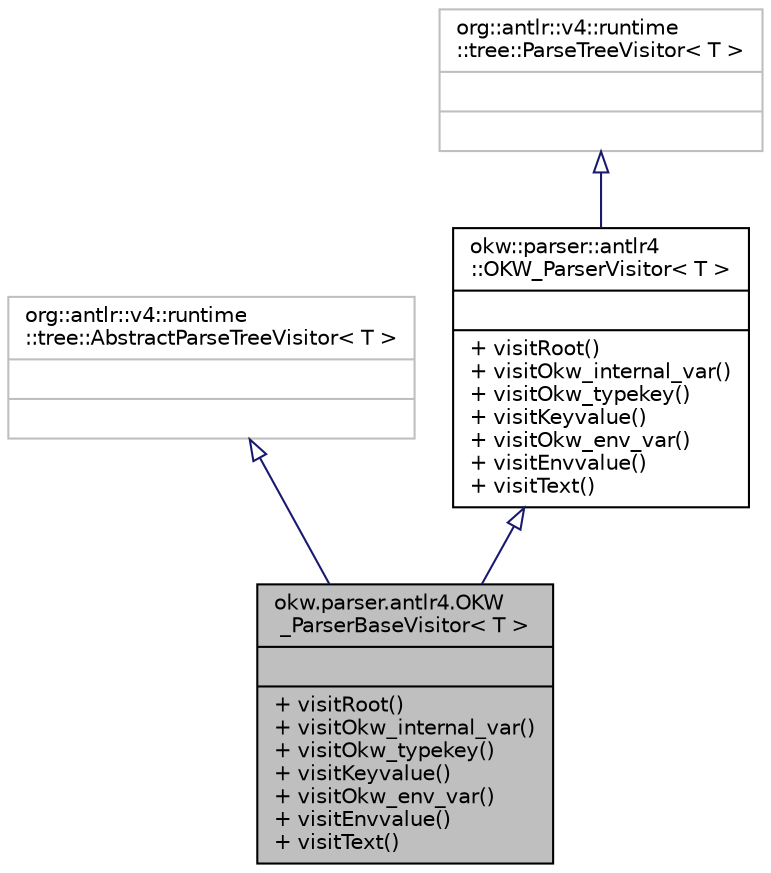 digraph "okw.parser.antlr4.OKW_ParserBaseVisitor&lt; T &gt;"
{
 // INTERACTIVE_SVG=YES
 // LATEX_PDF_SIZE
  edge [fontname="Helvetica",fontsize="10",labelfontname="Helvetica",labelfontsize="10"];
  node [fontname="Helvetica",fontsize="10",shape=record];
  Node1 [label="{okw.parser.antlr4.OKW\l_ParserBaseVisitor\< T \>\n||+ visitRoot()\l+ visitOkw_internal_var()\l+ visitOkw_typekey()\l+ visitKeyvalue()\l+ visitOkw_env_var()\l+ visitEnvvalue()\l+ visitText()\l}",height=0.2,width=0.4,color="black", fillcolor="grey75", style="filled", fontcolor="black",tooltip="This class provides an empty implementation of OKW_ParserVisitor, which can be extended to create a v..."];
  Node2 -> Node1 [dir="back",color="midnightblue",fontsize="10",style="solid",arrowtail="onormal",fontname="Helvetica"];
  Node2 [label="{org::antlr::v4::runtime\l::tree::AbstractParseTreeVisitor\< T \>\n||}",height=0.2,width=0.4,color="grey75", fillcolor="white", style="filled",tooltip=" "];
  Node3 -> Node1 [dir="back",color="midnightblue",fontsize="10",style="solid",arrowtail="onormal",fontname="Helvetica"];
  Node3 [label="{okw::parser::antlr4\l::OKW_ParserVisitor\< T \>\n||+ visitRoot()\l+ visitOkw_internal_var()\l+ visitOkw_typekey()\l+ visitKeyvalue()\l+ visitOkw_env_var()\l+ visitEnvvalue()\l+ visitText()\l}",height=0.2,width=0.4,color="black", fillcolor="white", style="filled",URL="$interfaceokw_1_1parser_1_1antlr4_1_1_o_k_w___parser_visitor.html",tooltip="This interface defines a complete generic visitor for a parse tree produced by OKW_Parser."];
  Node4 -> Node3 [dir="back",color="midnightblue",fontsize="10",style="solid",arrowtail="onormal",fontname="Helvetica"];
  Node4 [label="{org::antlr::v4::runtime\l::tree::ParseTreeVisitor\< T \>\n||}",height=0.2,width=0.4,color="grey75", fillcolor="white", style="filled",tooltip=" "];
}
